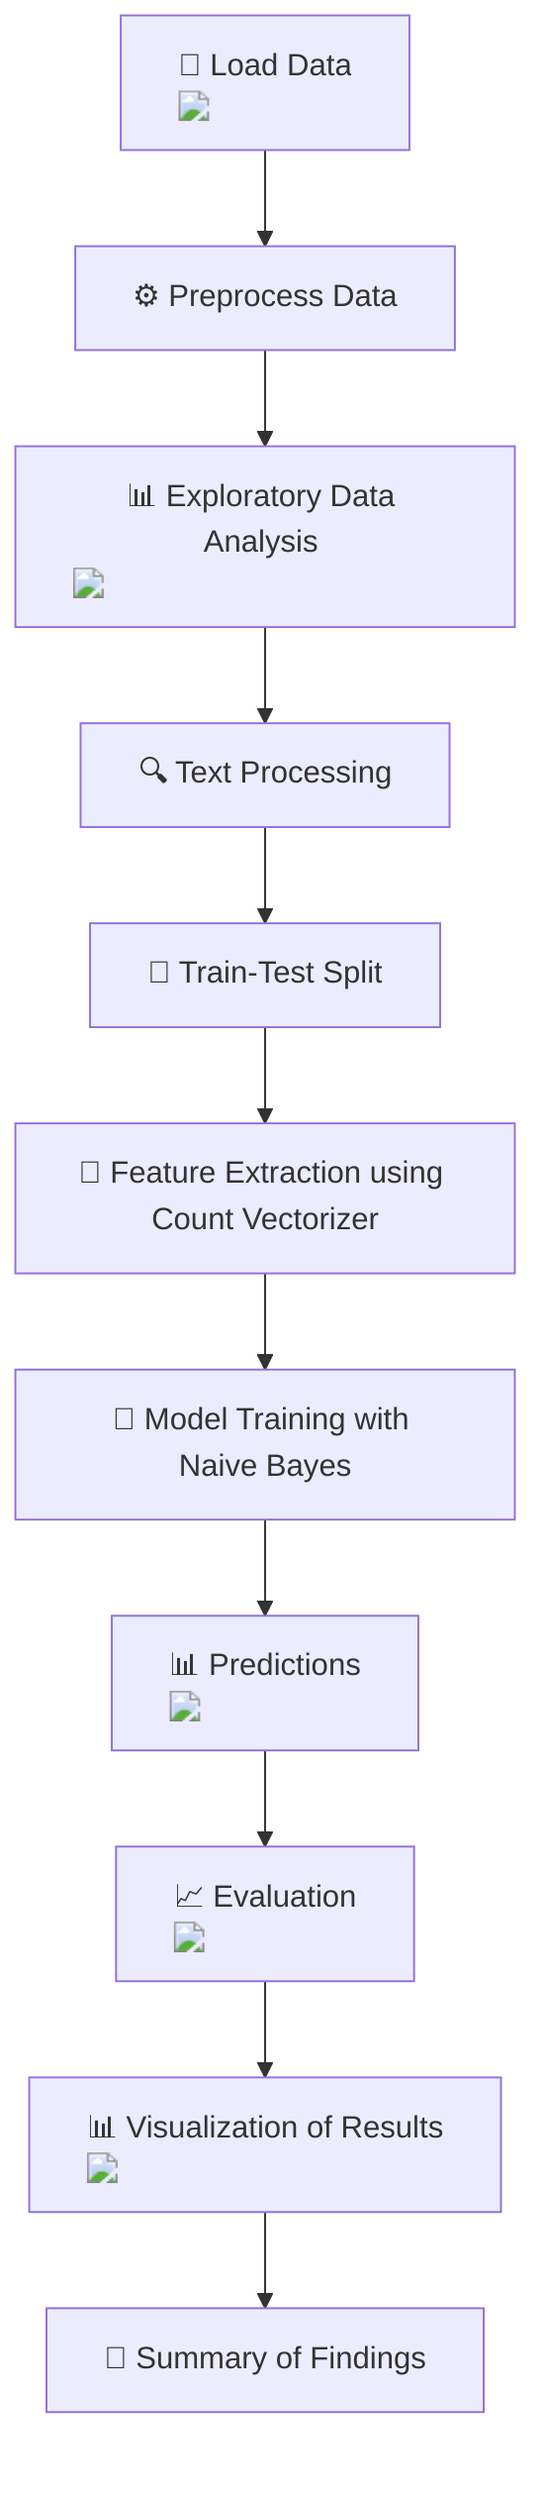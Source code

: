 flowchart TD
    A["📂 Load Data <img src='icons/file.svg' />"] --> B["⚙️ Preprocess Data"]
    B --> C["📊 Exploratory Data Analysis <img src='dummy_plots/countplot_template.svg' />"]
    C --> D["🔍 Text Processing"]
    D --> E["🔄 Train-Test Split"]
    E --> F["🧮 Feature Extraction using Count Vectorizer"]
    F --> G["🤖 Model Training with Naive Bayes"]
    G --> H["📊 Predictions <img src='dummy_plots/boxplot_template.svg' />"]
    H --> I["📈 Evaluation <img src='icons/brain.svg' />"]
    I --> J["📊 Visualization of Results <img src='dummy_plots/hist_template.svg' />"]
    J --> K["📣 Summary of Findings"]